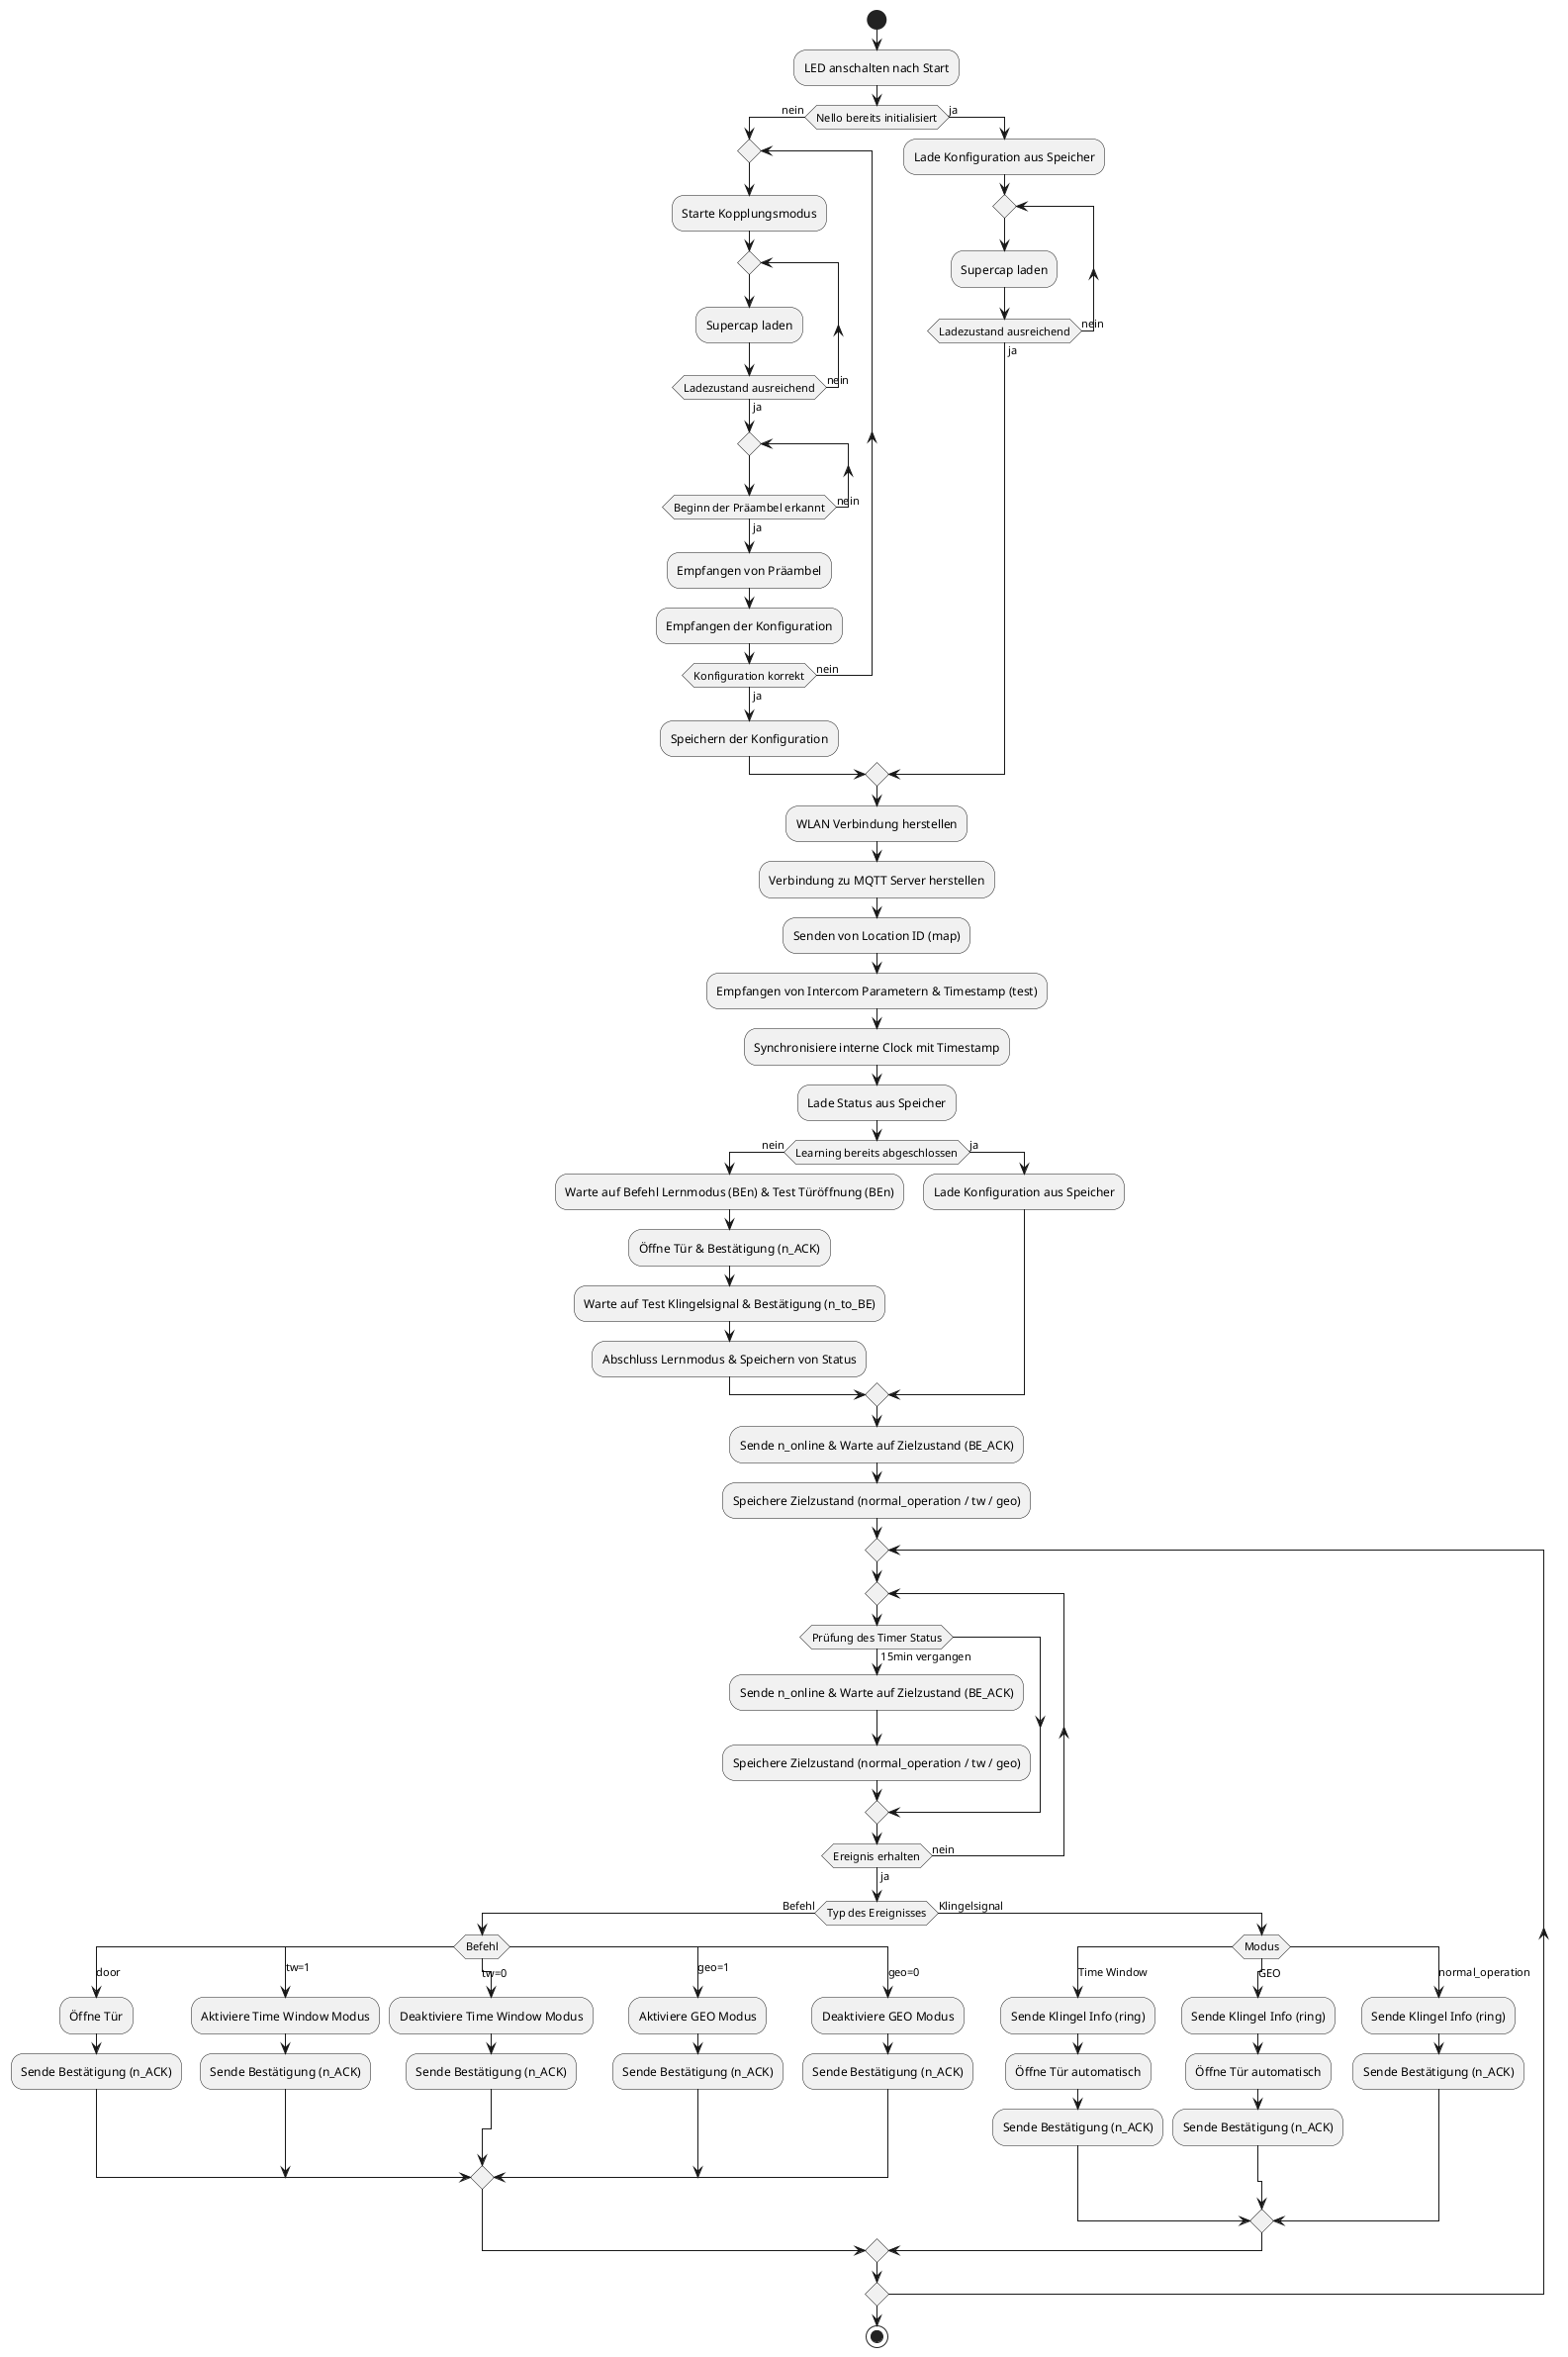 @startuml

start

:LED anschalten nach Start;

if (Nello bereits initialisiert) then (nein)
    repeat
        :Starte Kopplungsmodus;
        repeat
            :Supercap laden;
        repeat while (Ladezustand ausreichend)  is (nein) not (ja)
        repeat
        repeat while (Beginn der Präambel erkannt) is (nein) not (ja)
        :Empfangen von Präambel;
        :Empfangen der Konfiguration;
    repeat while (Konfiguration korrekt) is (nein) not (ja)
    :Speichern der Konfiguration;
else (ja)
  :Lade Konfiguration aus Speicher;
  repeat
  :Supercap laden;
repeat while (Ladezustand ausreichend)  is (nein) not (ja)
endif

:WLAN Verbindung herstellen;
:Verbindung zu MQTT Server herstellen;
:Senden von Location ID (map);
:Empfangen von Intercom Parametern & Timestamp (test);
:Synchronisiere interne Clock mit Timestamp;
:Lade Status aus Speicher;
if (Learning bereits abgeschlossen) then (nein)
    :Warte auf Befehl Lernmodus (BEn) & Test Türöffnung (BEn);
    :Öffne Tür & Bestätigung (n_ACK);
    :Warte auf Test Klingelsignal & Bestätigung (n_to_BE);
    :Abschluss Lernmodus & Speichern von Status;
else (ja)
  :Lade Konfiguration aus Speicher;
endif
:Sende n_online & Warte auf Zielzustand (BE_ACK);
:Speichere Zielzustand (normal_operation / tw / geo);
repeat
  repeat
  if (Prüfung des Timer Status) then (15min vergangen)
      :Sende n_online & Warte auf Zielzustand (BE_ACK);
      :Speichere Zielzustand (normal_operation / tw / geo);
  endif
  repeat while (Ereignis erhalten) is (nein) not (ja)
  if(Typ des Ereignisses) then (Befehl)
    switch (Befehl) 
      case (door)
          :Öffne Tür;
          :Sende Bestätigung (n_ACK);
      case (tw=1)
        :Aktiviere Time Window Modus;
        :Sende Bestätigung (n_ACK);
      case (tw=0)
        :Deaktiviere Time Window Modus;
        :Sende Bestätigung (n_ACK);
      case (geo=1)
        :Aktiviere GEO Modus;
        :Sende Bestätigung (n_ACK);
      case (geo=0)
        :Deaktiviere GEO Modus;
        :Sende Bestätigung (n_ACK);
    endswitch
  else (Klingelsignal)
    switch (Modus) 
      case (Time Window)
        :Sende Klingel Info (ring);
        :Öffne Tür automatisch;
        :Sende Bestätigung (n_ACK);
      case (GEO)
        :Sende Klingel Info (ring);
        :Öffne Tür automatisch;
        :Sende Bestätigung (n_ACK);
      case (normal_operation)
        :Sende Klingel Info (ring);
        :Sende Bestätigung (n_ACK);
    endswitch
  endif
repeat while ()
stop

@enduml
